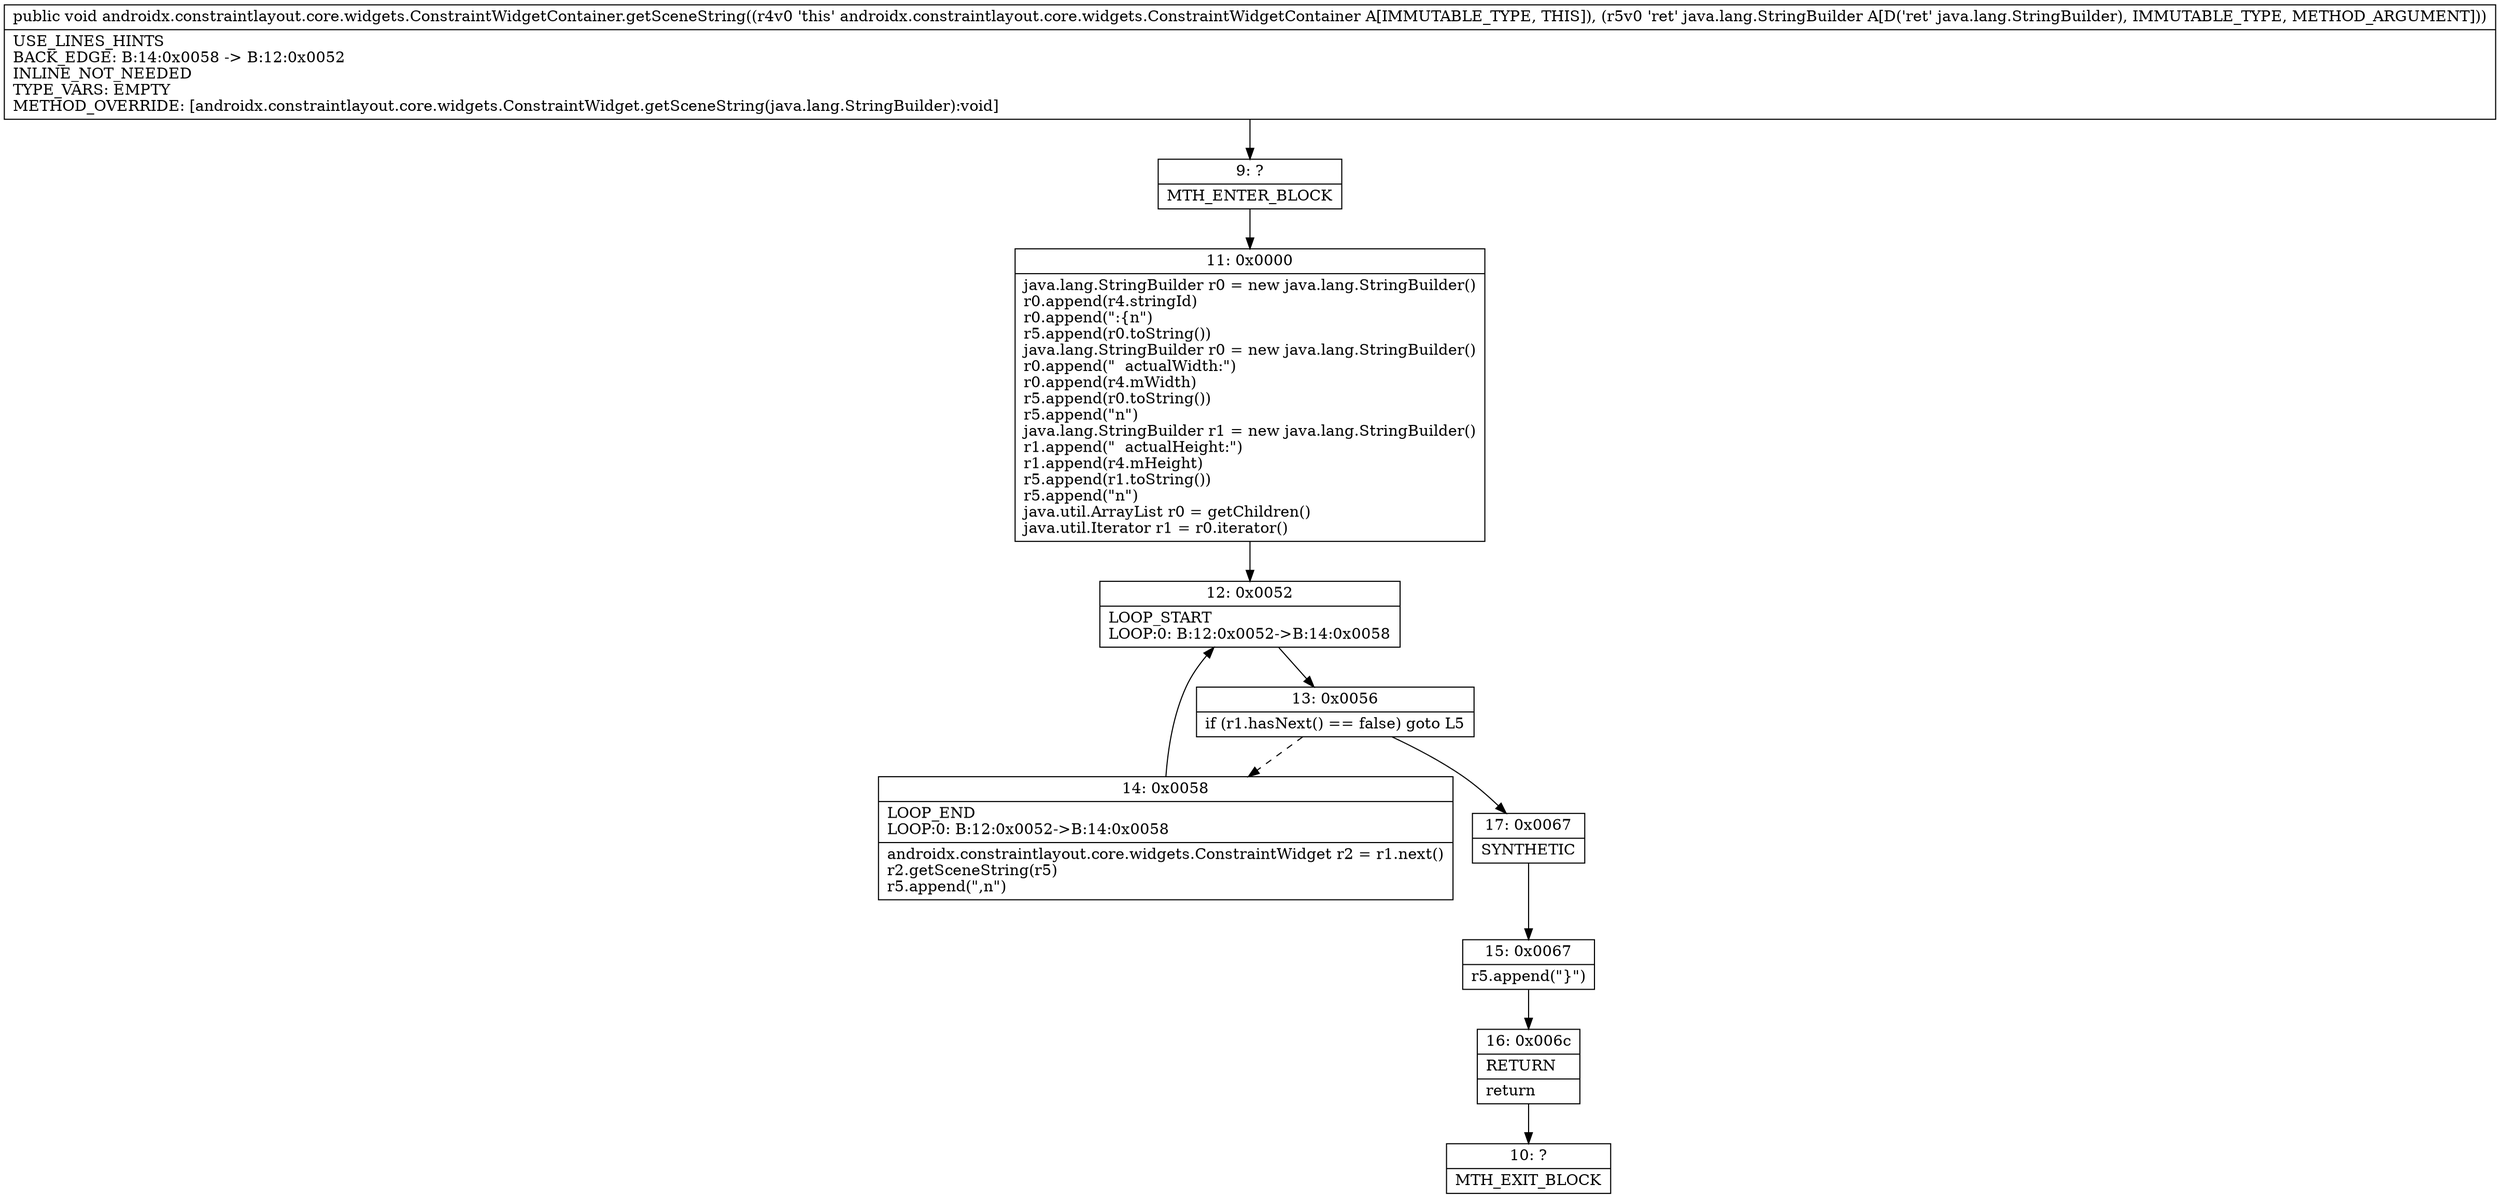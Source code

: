 digraph "CFG forandroidx.constraintlayout.core.widgets.ConstraintWidgetContainer.getSceneString(Ljava\/lang\/StringBuilder;)V" {
Node_9 [shape=record,label="{9\:\ ?|MTH_ENTER_BLOCK\l}"];
Node_11 [shape=record,label="{11\:\ 0x0000|java.lang.StringBuilder r0 = new java.lang.StringBuilder()\lr0.append(r4.stringId)\lr0.append(\":\{n\")\lr5.append(r0.toString())\ljava.lang.StringBuilder r0 = new java.lang.StringBuilder()\lr0.append(\"  actualWidth:\")\lr0.append(r4.mWidth)\lr5.append(r0.toString())\lr5.append(\"n\")\ljava.lang.StringBuilder r1 = new java.lang.StringBuilder()\lr1.append(\"  actualHeight:\")\lr1.append(r4.mHeight)\lr5.append(r1.toString())\lr5.append(\"n\")\ljava.util.ArrayList r0 = getChildren()\ljava.util.Iterator r1 = r0.iterator()\l}"];
Node_12 [shape=record,label="{12\:\ 0x0052|LOOP_START\lLOOP:0: B:12:0x0052\-\>B:14:0x0058\l}"];
Node_13 [shape=record,label="{13\:\ 0x0056|if (r1.hasNext() == false) goto L5\l}"];
Node_14 [shape=record,label="{14\:\ 0x0058|LOOP_END\lLOOP:0: B:12:0x0052\-\>B:14:0x0058\l|androidx.constraintlayout.core.widgets.ConstraintWidget r2 = r1.next()\lr2.getSceneString(r5)\lr5.append(\",n\")\l}"];
Node_17 [shape=record,label="{17\:\ 0x0067|SYNTHETIC\l}"];
Node_15 [shape=record,label="{15\:\ 0x0067|r5.append(\"\}\")\l}"];
Node_16 [shape=record,label="{16\:\ 0x006c|RETURN\l|return\l}"];
Node_10 [shape=record,label="{10\:\ ?|MTH_EXIT_BLOCK\l}"];
MethodNode[shape=record,label="{public void androidx.constraintlayout.core.widgets.ConstraintWidgetContainer.getSceneString((r4v0 'this' androidx.constraintlayout.core.widgets.ConstraintWidgetContainer A[IMMUTABLE_TYPE, THIS]), (r5v0 'ret' java.lang.StringBuilder A[D('ret' java.lang.StringBuilder), IMMUTABLE_TYPE, METHOD_ARGUMENT]))  | USE_LINES_HINTS\lBACK_EDGE: B:14:0x0058 \-\> B:12:0x0052\lINLINE_NOT_NEEDED\lTYPE_VARS: EMPTY\lMETHOD_OVERRIDE: [androidx.constraintlayout.core.widgets.ConstraintWidget.getSceneString(java.lang.StringBuilder):void]\l}"];
MethodNode -> Node_9;Node_9 -> Node_11;
Node_11 -> Node_12;
Node_12 -> Node_13;
Node_13 -> Node_14[style=dashed];
Node_13 -> Node_17;
Node_14 -> Node_12;
Node_17 -> Node_15;
Node_15 -> Node_16;
Node_16 -> Node_10;
}

